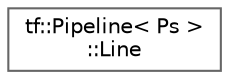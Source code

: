 digraph "类继承关系图"
{
 // LATEX_PDF_SIZE
  bgcolor="transparent";
  edge [fontname=Helvetica,fontsize=10,labelfontname=Helvetica,labelfontsize=10];
  node [fontname=Helvetica,fontsize=10,shape=box,height=0.2,width=0.4];
  rankdir="LR";
  Node0 [id="Node000000",label="tf::Pipeline\< Ps \>\l::Line",height=0.2,width=0.4,color="grey40", fillcolor="white", style="filled",URL="$structtf_1_1_pipeline_1_1_line.html",tooltip=" "];
}
